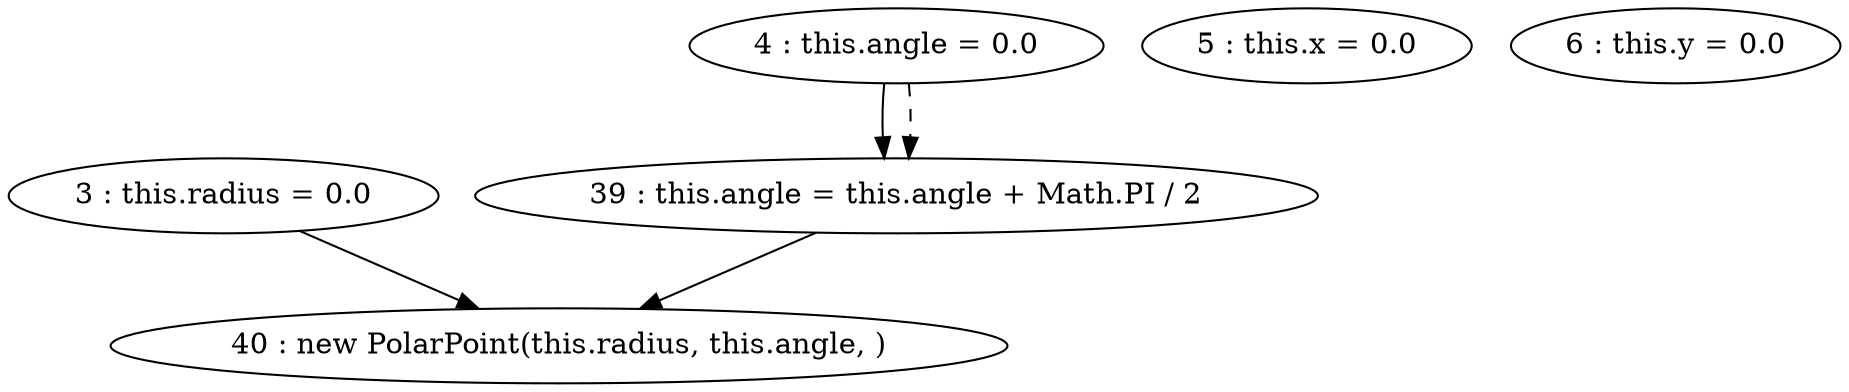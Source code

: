 digraph G {
"3 : this.radius = 0.0"
"3 : this.radius = 0.0" -> "40 : new PolarPoint(this.radius, this.angle, )"
"4 : this.angle = 0.0"
"4 : this.angle = 0.0" -> "39 : this.angle = this.angle + Math.PI / 2"
"4 : this.angle = 0.0" -> "39 : this.angle = this.angle + Math.PI / 2" [style=dashed]
"5 : this.x = 0.0"
"6 : this.y = 0.0"
"39 : this.angle = this.angle + Math.PI / 2"
"39 : this.angle = this.angle + Math.PI / 2" -> "40 : new PolarPoint(this.radius, this.angle, )"
"40 : new PolarPoint(this.radius, this.angle, )"
}